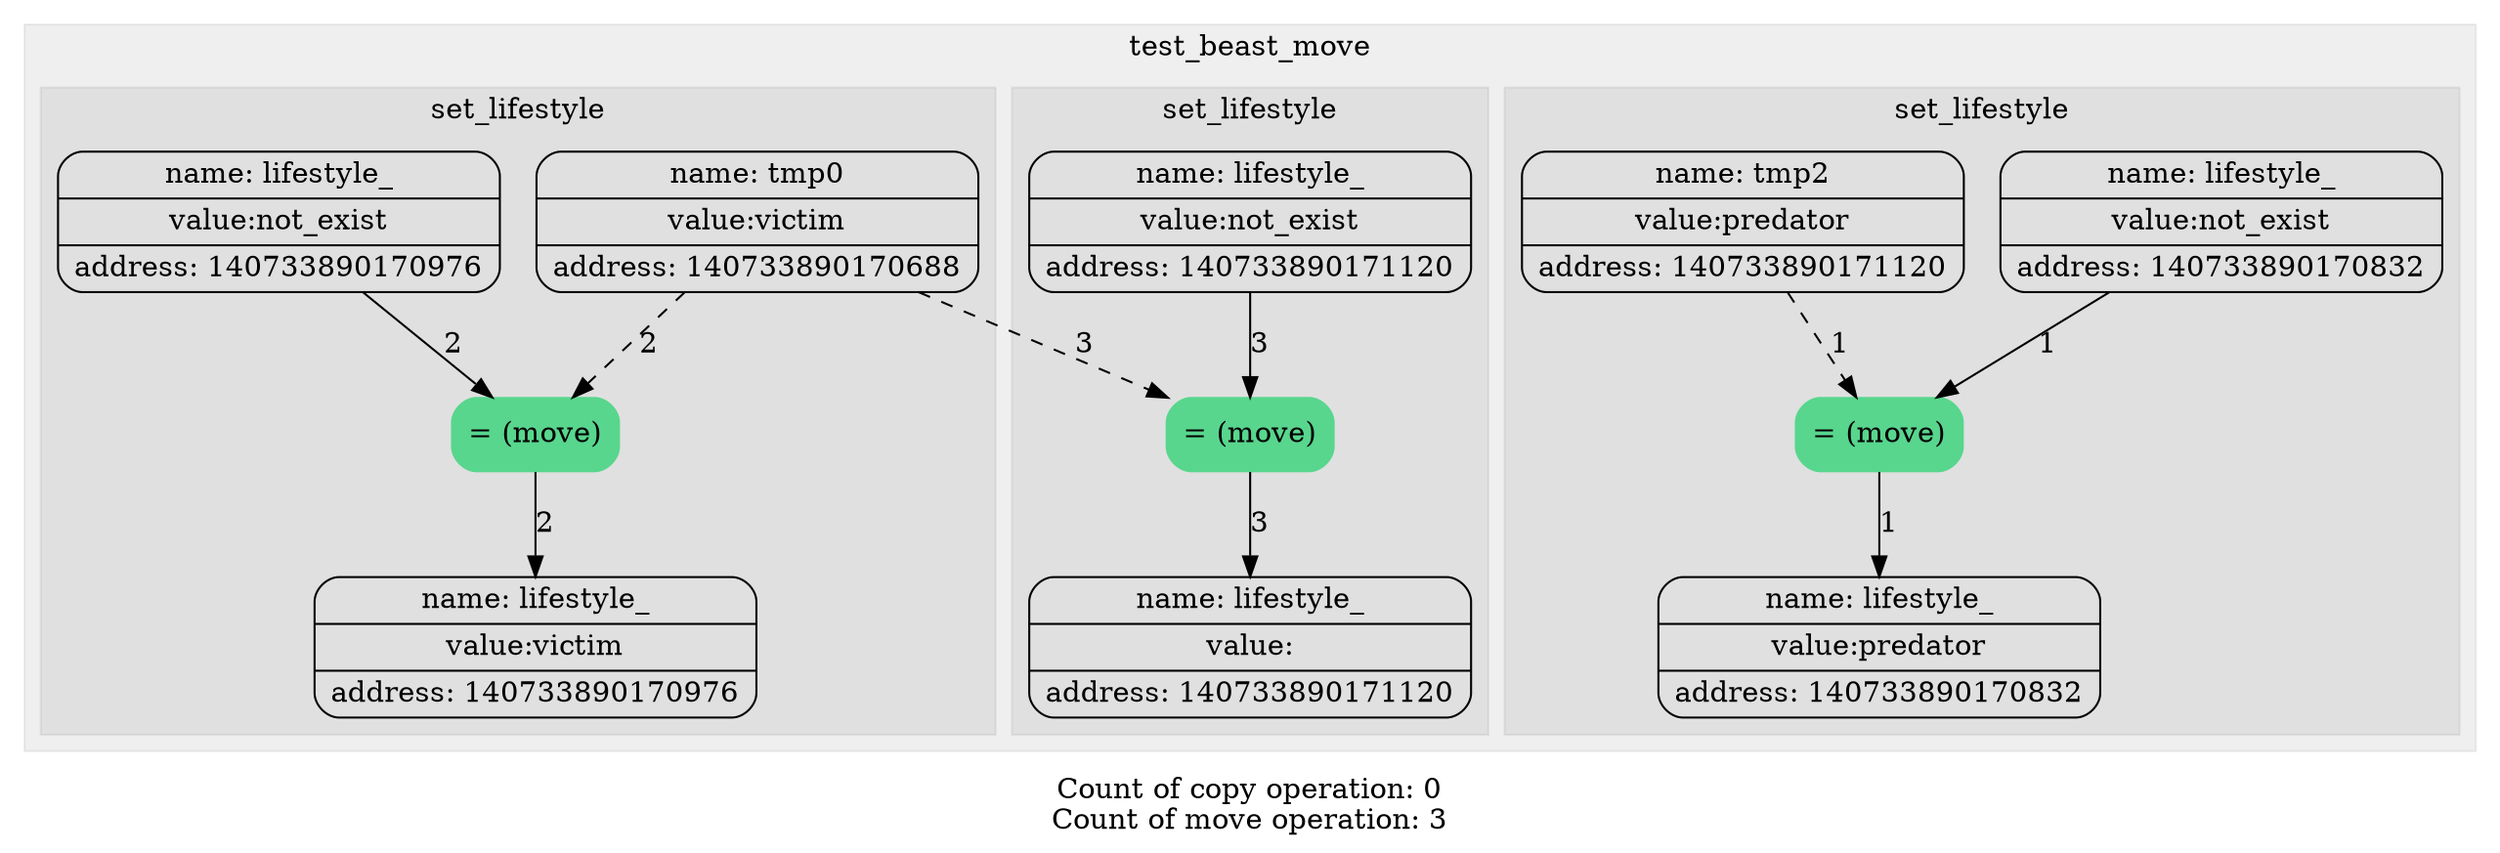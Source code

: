 digraph G{
trankdir=HR;
node[shape=Mrecord];

subgraph "cluster_0" {
label = test_beast_move;
style= filled
color = "#00000010";
1[label="{ {name: tmp0} | {value:victim} | {address: 140733890170688}} " color=""style=""];
2[label="{ {name: tmp1} | {value:not_exist} | {address: 140733890170832}} " color=""style=""];
2[label="{ {name: lifestyle_} | {value:not_exist} | {address: 140733890170832}} " color=""style=""];
3[label="{ {name: tmp2} | {value:predator} | {address: 140733890171120}} " color=""style=""];
subgraph "cluster_1" {
label = set_lifestyle;
style= filled
color = "#00000010";
4[label="= (move)" color = "#58D68D" style = "filled"];
edge[style = "" color = ""label = "1"]2->4;
edge[style = "dashed" color = ""label = "1"]3->4;
5[label="{ {name: lifestyle_} | {value:predator} | {address: 140733890170832}} " color=""style=""];
edge[style = "" color = ""label = "1"]4->5;
}
6[label="{ {name: tmp3} | {value:not_exist} | {address: 140733890170976}} " color=""style=""];
6[label="{ {name: lifestyle_} | {value:not_exist} | {address: 140733890170976}} " color=""style=""];
subgraph "cluster_2" {
label = set_lifestyle;
style= filled
color = "#00000010";
7[label="= (move)" color = "#58D68D" style = "filled"];
edge[style = "" color = ""label = "2"]6->7;
edge[style = "dashed" color = ""label = "2"]1->7;
8[label="{ {name: lifestyle_} | {value:victim} | {address: 140733890170976}} " color=""style=""];
edge[style = "" color = ""label = "2"]7->8;
}
9[label="{ {name: tmp4} | {value:not_exist} | {address: 140733890171120}} " color=""style=""];
9[label="{ {name: lifestyle_} | {value:not_exist} | {address: 140733890171120}} " color=""style=""];
subgraph "cluster_3" {
label = set_lifestyle;
style= filled
color = "#00000010";
10[label="= (move)" color = "#58D68D" style = "filled"];
edge[style = "" color = ""label = "3"]9->10;
edge[style = "dashed" color = ""label = "3"]1->10;
11[label="{ {name: lifestyle_} | {value:} | {address: 140733890171120}} " color=""style=""];
edge[style = "" color = ""label = "3"]10->11;
}
}
label="Count of copy operation: 0
Count of move operation: 3"}